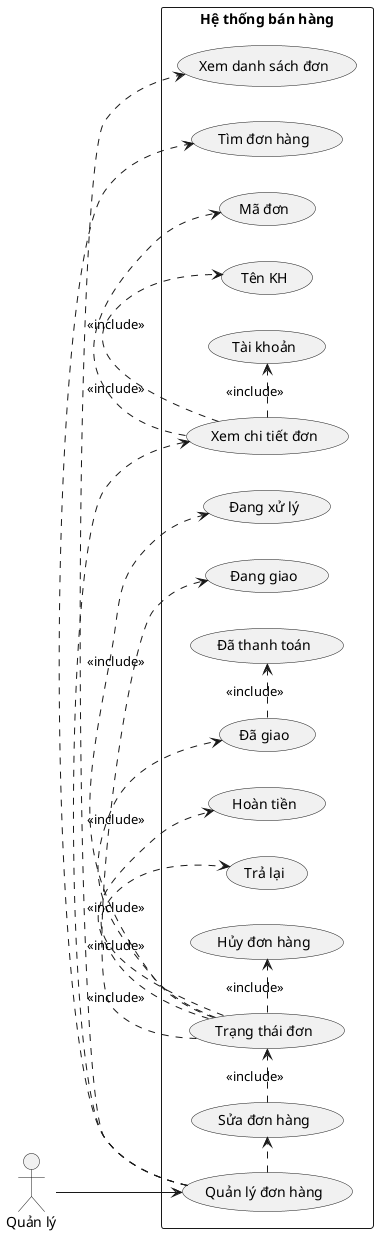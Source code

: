 @startuml
left to right direction

actor "Quản lý" as manager

rectangle "Hệ thống bán hàng" {
  (Quản lý đơn hàng) as manage_order
  (Xem danh sách đơn) as view_orders
  (Tìm đơn hàng) as search_order
  (Xem chi tiết đơn) as view_order_detail
  (Sửa đơn hàng) as edit_order
  (Hủy đơn hàng) as cancel_order
  
  (Mã đơn) as order_code
  (Tên KH) as customer_name
  (Tài khoản) as account
  
  (Trạng thái đơn) as order_status
  (Đang xử lý) as processing
  (Đang giao) as delivering
  (Đã giao) as delivered
  (Hoàn tiền) as refunded
  (Trả lại) as returned
  (Đã thanh toán) as paid
  
  manager --> manage_order
  
  manage_order .> view_orders
  manage_order .> search_order
  manage_order .> view_order_detail
  manage_order .> edit_order
  
  view_order_detail .> order_code : <<include>>
  view_order_detail .> customer_name : <<include>>
  view_order_detail .> account : <<include>>
  
  edit_order .> order_status : <<include>>
  
  order_status .> processing : <<include>>
  order_status .> delivering : <<include>>
  order_status .> delivered : <<include>>
  order_status .> refunded : <<include>>
  order_status .> returned : <<include>>
  delivered .> paid : <<include>>
  order_status .> cancel_order : <<include>>
  
}
@enduml
